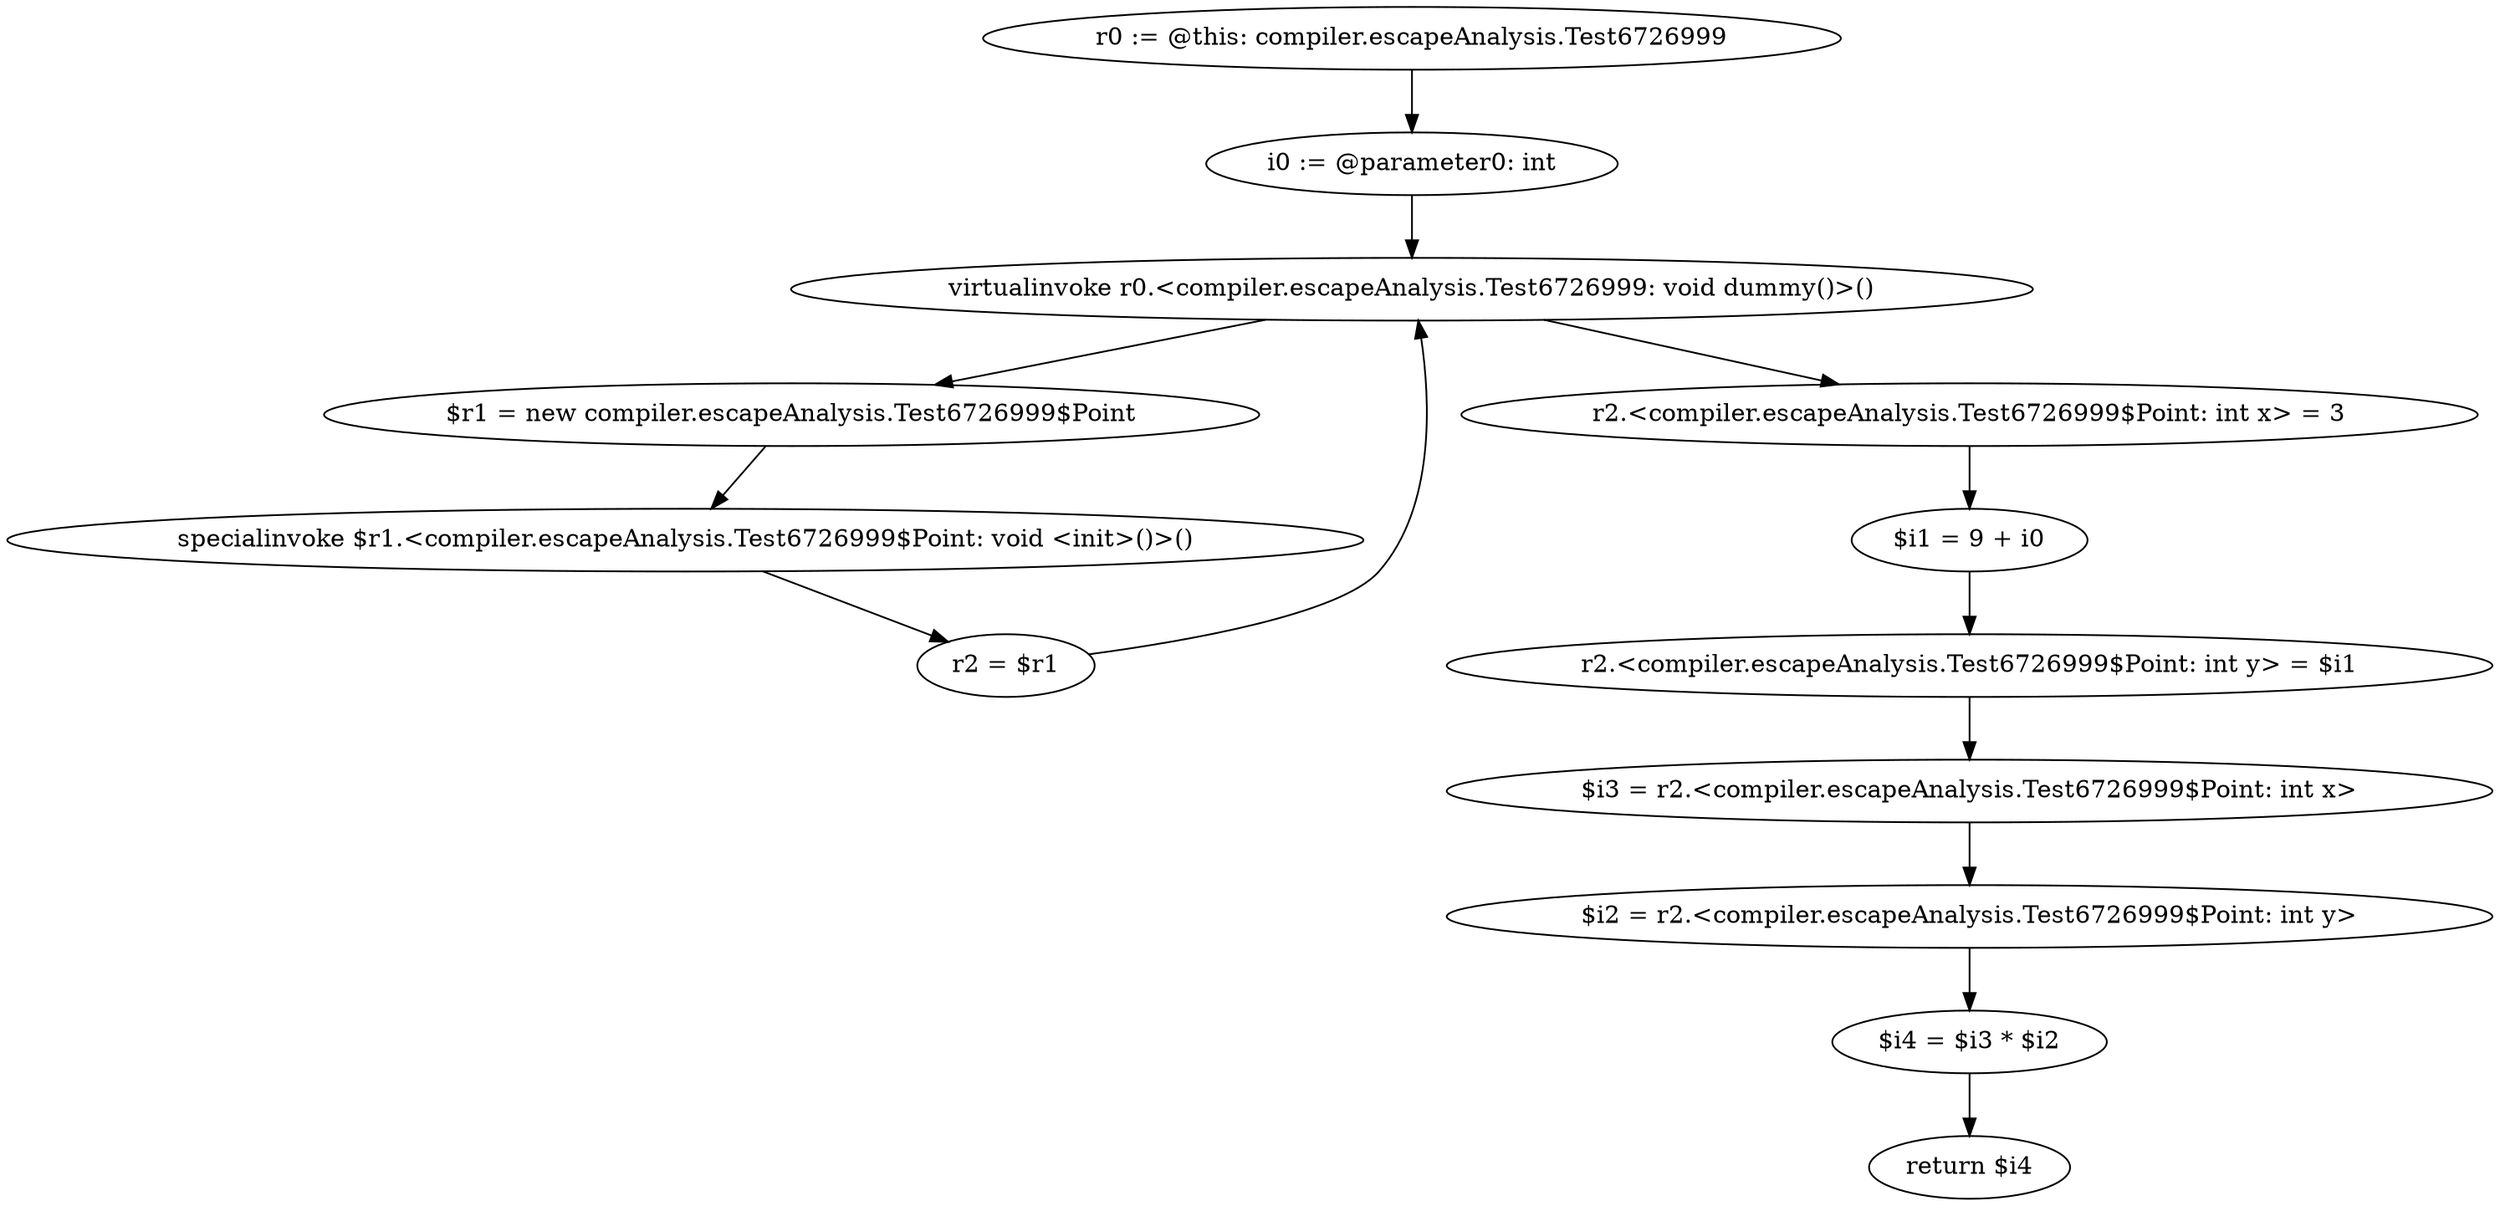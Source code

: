 digraph "unitGraph" {
    "r0 := @this: compiler.escapeAnalysis.Test6726999"
    "i0 := @parameter0: int"
    "virtualinvoke r0.<compiler.escapeAnalysis.Test6726999: void dummy()>()"
    "$r1 = new compiler.escapeAnalysis.Test6726999$Point"
    "specialinvoke $r1.<compiler.escapeAnalysis.Test6726999$Point: void <init>()>()"
    "r2 = $r1"
    "r2.<compiler.escapeAnalysis.Test6726999$Point: int x> = 3"
    "$i1 = 9 + i0"
    "r2.<compiler.escapeAnalysis.Test6726999$Point: int y> = $i1"
    "$i3 = r2.<compiler.escapeAnalysis.Test6726999$Point: int x>"
    "$i2 = r2.<compiler.escapeAnalysis.Test6726999$Point: int y>"
    "$i4 = $i3 * $i2"
    "return $i4"
    "r0 := @this: compiler.escapeAnalysis.Test6726999"->"i0 := @parameter0: int";
    "i0 := @parameter0: int"->"virtualinvoke r0.<compiler.escapeAnalysis.Test6726999: void dummy()>()";
    "virtualinvoke r0.<compiler.escapeAnalysis.Test6726999: void dummy()>()"->"$r1 = new compiler.escapeAnalysis.Test6726999$Point";
    "$r1 = new compiler.escapeAnalysis.Test6726999$Point"->"specialinvoke $r1.<compiler.escapeAnalysis.Test6726999$Point: void <init>()>()";
    "specialinvoke $r1.<compiler.escapeAnalysis.Test6726999$Point: void <init>()>()"->"r2 = $r1";
    "r2 = $r1"->"virtualinvoke r0.<compiler.escapeAnalysis.Test6726999: void dummy()>()";
    "virtualinvoke r0.<compiler.escapeAnalysis.Test6726999: void dummy()>()"->"r2.<compiler.escapeAnalysis.Test6726999$Point: int x> = 3";
    "r2.<compiler.escapeAnalysis.Test6726999$Point: int x> = 3"->"$i1 = 9 + i0";
    "$i1 = 9 + i0"->"r2.<compiler.escapeAnalysis.Test6726999$Point: int y> = $i1";
    "r2.<compiler.escapeAnalysis.Test6726999$Point: int y> = $i1"->"$i3 = r2.<compiler.escapeAnalysis.Test6726999$Point: int x>";
    "$i3 = r2.<compiler.escapeAnalysis.Test6726999$Point: int x>"->"$i2 = r2.<compiler.escapeAnalysis.Test6726999$Point: int y>";
    "$i2 = r2.<compiler.escapeAnalysis.Test6726999$Point: int y>"->"$i4 = $i3 * $i2";
    "$i4 = $i3 * $i2"->"return $i4";
}
